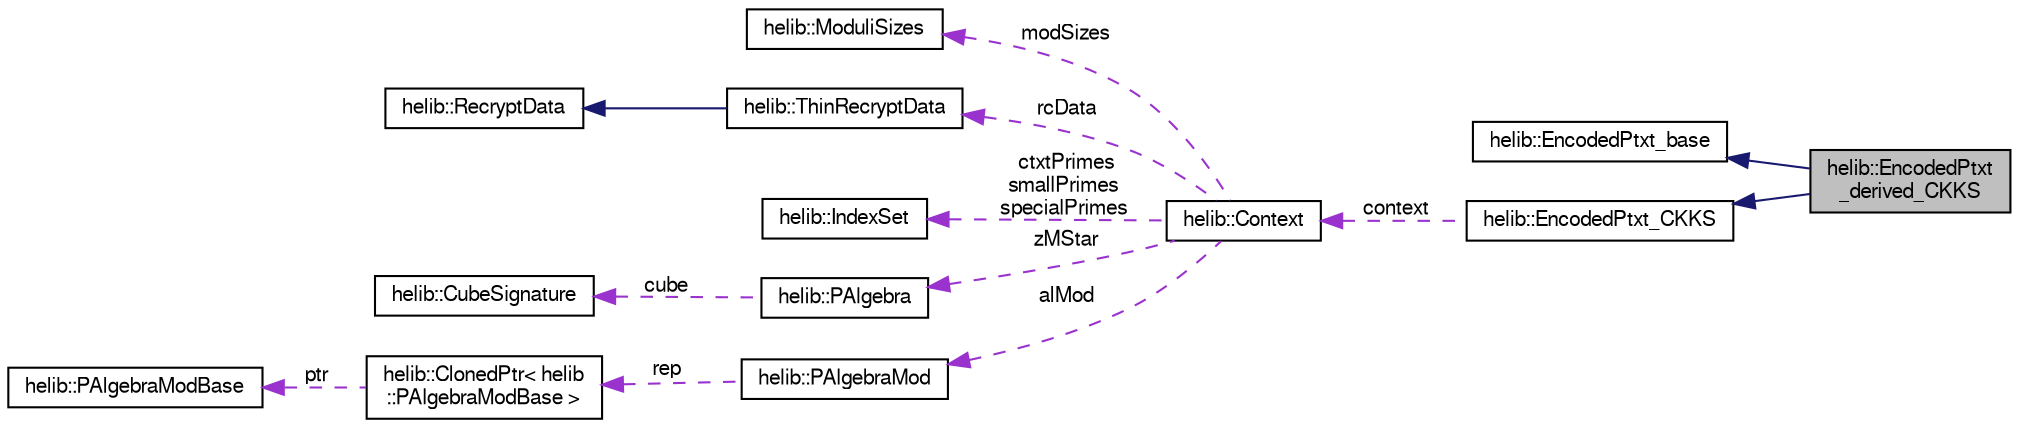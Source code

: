 digraph "helib::EncodedPtxt_derived_CKKS"
{
  edge [fontname="FreeSans",fontsize="10",labelfontname="FreeSans",labelfontsize="10"];
  node [fontname="FreeSans",fontsize="10",shape=record];
  rankdir="LR";
  Node3 [label="helib::EncodedPtxt\l_derived_CKKS",height=0.2,width=0.4,color="black", fillcolor="grey75", style="filled", fontcolor="black"];
  Node4 -> Node3 [dir="back",color="midnightblue",fontsize="10",style="solid"];
  Node4 [label="helib::EncodedPtxt_base",height=0.2,width=0.4,color="black", fillcolor="white", style="filled",URL="$classhelib_1_1_encoded_ptxt__base.html"];
  Node5 -> Node3 [dir="back",color="midnightblue",fontsize="10",style="solid"];
  Node5 [label="helib::EncodedPtxt_CKKS",height=0.2,width=0.4,color="black", fillcolor="white", style="filled",URL="$classhelib_1_1_encoded_ptxt___c_k_k_s.html"];
  Node6 -> Node5 [dir="back",color="darkorchid3",fontsize="10",style="dashed",label=" context" ];
  Node6 [label="helib::Context",height=0.2,width=0.4,color="black", fillcolor="white", style="filled",URL="$classhelib_1_1_context.html",tooltip="Maintaining the HE scheme parameters. "];
  Node7 -> Node6 [dir="back",color="darkorchid3",fontsize="10",style="dashed",label=" modSizes" ];
  Node7 [label="helib::ModuliSizes",height=0.2,width=0.4,color="black", fillcolor="white", style="filled",URL="$classhelib_1_1_moduli_sizes.html",tooltip="A helper class to map required modulo-sizes to primeSets. "];
  Node8 -> Node6 [dir="back",color="darkorchid3",fontsize="10",style="dashed",label=" rcData" ];
  Node8 [label="helib::ThinRecryptData",height=0.2,width=0.4,color="black", fillcolor="white", style="filled",URL="$classhelib_1_1_thin_recrypt_data.html",tooltip="Same as above, but for \"thin\" bootstrapping, where the slots are assumed to contain constants..."];
  Node9 -> Node8 [dir="back",color="midnightblue",fontsize="10",style="solid"];
  Node9 [label="helib::RecryptData",height=0.2,width=0.4,color="black", fillcolor="white", style="filled",URL="$classhelib_1_1_recrypt_data.html",tooltip="A structure to hold recryption-related data inside the Context. "];
  Node10 -> Node6 [dir="back",color="darkorchid3",fontsize="10",style="dashed",label=" ctxtPrimes\nsmallPrimes\nspecialPrimes" ];
  Node10 [label="helib::IndexSet",height=0.2,width=0.4,color="black", fillcolor="white", style="filled",URL="$classhelib_1_1_index_set.html",tooltip="A dynamic set of non-negative integers. "];
  Node11 -> Node6 [dir="back",color="darkorchid3",fontsize="10",style="dashed",label=" zMStar" ];
  Node11 [label="helib::PAlgebra",height=0.2,width=0.4,color="black", fillcolor="white", style="filled",URL="$classhelib_1_1_p_algebra.html",tooltip="The structure of (Z/mZ)* /(p) "];
  Node12 -> Node11 [dir="back",color="darkorchid3",fontsize="10",style="dashed",label=" cube" ];
  Node12 [label="helib::CubeSignature",height=0.2,width=0.4,color="black", fillcolor="white", style="filled",URL="$classhelib_1_1_cube_signature.html",tooltip="Holds a vector of dimensions for a hypercube and some additional data. "];
  Node13 -> Node6 [dir="back",color="darkorchid3",fontsize="10",style="dashed",label=" alMod" ];
  Node13 [label="helib::PAlgebraMod",height=0.2,width=0.4,color="black", fillcolor="white", style="filled",URL="$classhelib_1_1_p_algebra_mod.html",tooltip="The structure of Z[X]/(Phi_m(X), p) "];
  Node14 -> Node13 [dir="back",color="darkorchid3",fontsize="10",style="dashed",label=" rep" ];
  Node14 [label="helib::ClonedPtr\< helib\l::PAlgebraModBase \>",height=0.2,width=0.4,color="black", fillcolor="white", style="filled",URL="$classhelib_1_1_cloned_ptr.html"];
  Node15 -> Node14 [dir="back",color="darkorchid3",fontsize="10",style="dashed",label=" ptr" ];
  Node15 [label="helib::PAlgebraModBase",height=0.2,width=0.4,color="black", fillcolor="white", style="filled",URL="$classhelib_1_1_p_algebra_mod_base.html",tooltip="Virtual base class for PAlgebraMod. "];
}
